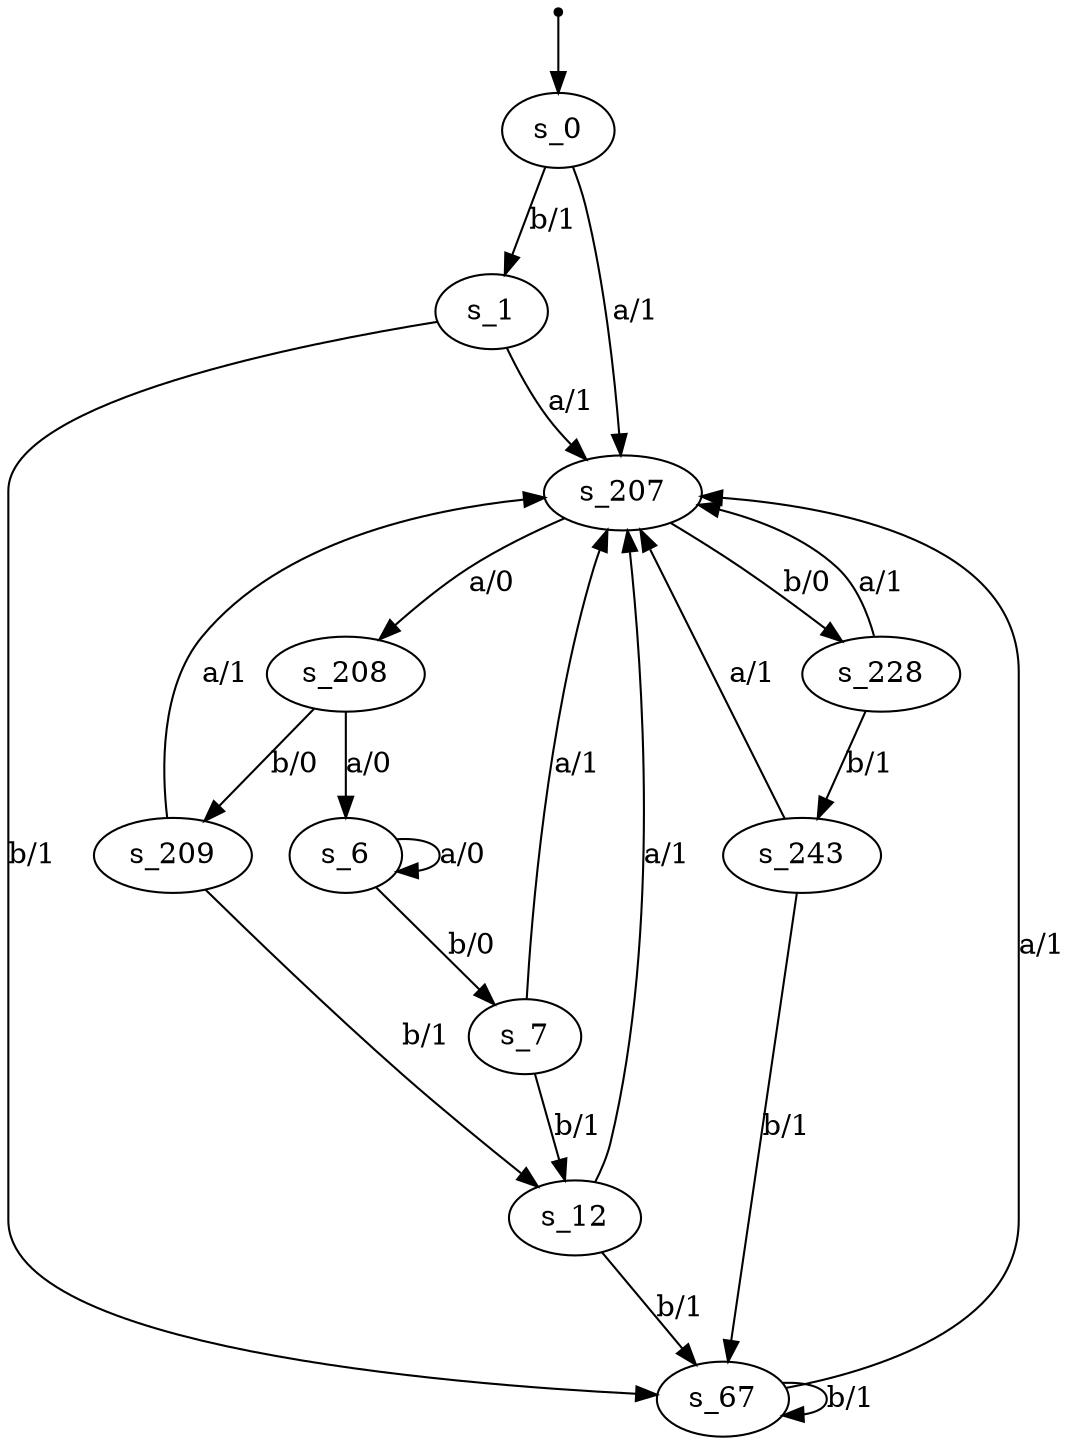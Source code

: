 digraph fsm {
	s_0 [root=true]
	s_1
	s_207
	s_228
	s_208
	s_6
	s_7
	s_209
	s_12
	s_243
	s_67
	qi [shape = point]
	qi -> s_0
	s_0 -> s_1 [label="b/1"]
	s_1 -> s_207 [label="a/1"]
	s_207 -> s_228 [label="b/0"]
	s_228 -> s_207 [label="a/1"]
	s_207 -> s_208 [label="a/0"]
	s_208 -> s_6 [label="a/0"]
	s_6 -> s_7 [label="b/0"]
	s_7 -> s_207 [label="a/1"]
	s_208 -> s_209 [label="b/0"]
	s_209 -> s_12 [label="b/1"]
	s_228 -> s_243 [label="b/1"]
	s_243 -> s_207 [label="a/1"]
	s_243 -> s_67 [label="b/1"]
	s_67 -> s_67 [label="b/1"]
	s_67 -> s_207 [label="a/1"]
	s_6 -> s_6 [label="a/0"]
	s_209 -> s_207 [label="a/1"]
	s_7 -> s_12 [label="b/1"]
	s_12 -> s_207 [label="a/1"]
	s_1 -> s_67 [label="b/1"]
	s_0 -> s_207 [label="a/1"]
	s_12 -> s_67 [label="b/1"]
}